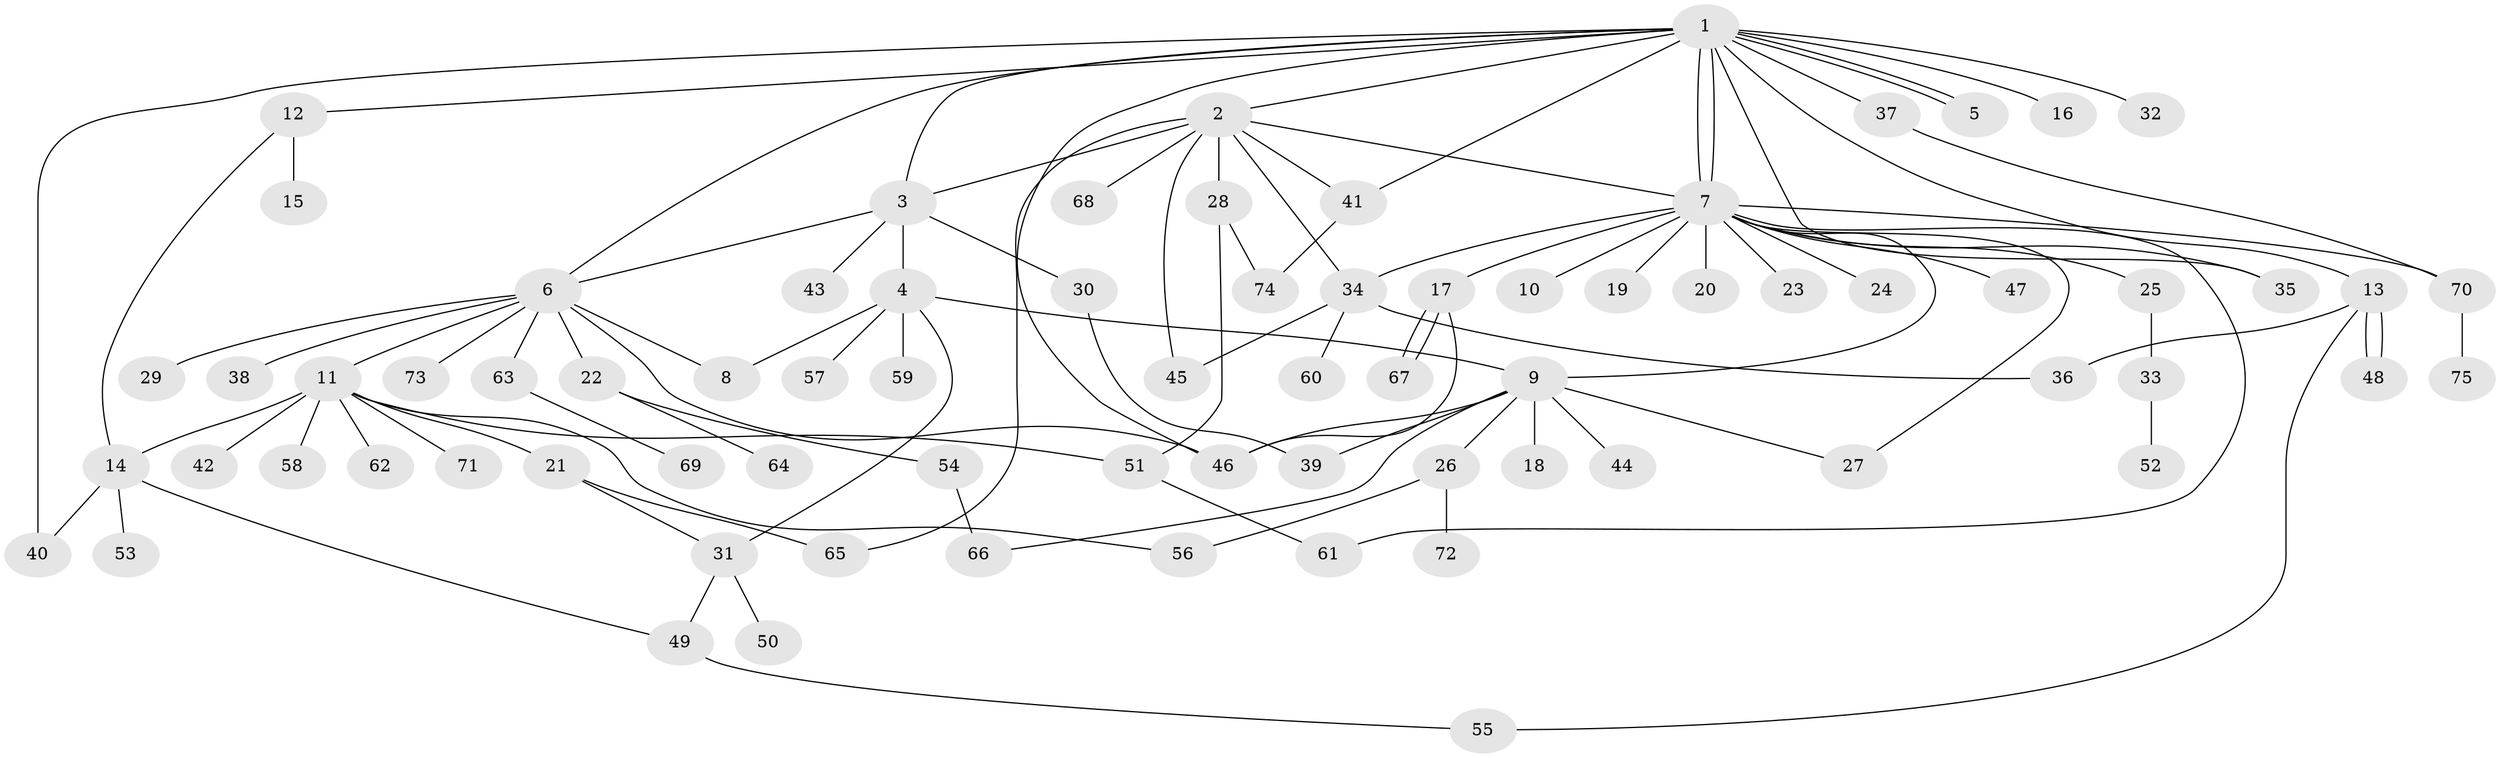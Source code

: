 // Generated by graph-tools (version 1.1) at 2025/35/03/09/25 02:35:48]
// undirected, 75 vertices, 105 edges
graph export_dot {
graph [start="1"]
  node [color=gray90,style=filled];
  1;
  2;
  3;
  4;
  5;
  6;
  7;
  8;
  9;
  10;
  11;
  12;
  13;
  14;
  15;
  16;
  17;
  18;
  19;
  20;
  21;
  22;
  23;
  24;
  25;
  26;
  27;
  28;
  29;
  30;
  31;
  32;
  33;
  34;
  35;
  36;
  37;
  38;
  39;
  40;
  41;
  42;
  43;
  44;
  45;
  46;
  47;
  48;
  49;
  50;
  51;
  52;
  53;
  54;
  55;
  56;
  57;
  58;
  59;
  60;
  61;
  62;
  63;
  64;
  65;
  66;
  67;
  68;
  69;
  70;
  71;
  72;
  73;
  74;
  75;
  1 -- 2;
  1 -- 3;
  1 -- 5;
  1 -- 5;
  1 -- 6;
  1 -- 7;
  1 -- 7;
  1 -- 12;
  1 -- 13;
  1 -- 16;
  1 -- 32;
  1 -- 35;
  1 -- 37;
  1 -- 40;
  1 -- 41;
  1 -- 46;
  2 -- 3;
  2 -- 7;
  2 -- 28;
  2 -- 34;
  2 -- 41;
  2 -- 45;
  2 -- 65;
  2 -- 68;
  3 -- 4;
  3 -- 6;
  3 -- 30;
  3 -- 43;
  4 -- 8;
  4 -- 9;
  4 -- 31;
  4 -- 57;
  4 -- 59;
  6 -- 8;
  6 -- 11;
  6 -- 22;
  6 -- 29;
  6 -- 38;
  6 -- 46;
  6 -- 63;
  6 -- 73;
  7 -- 9;
  7 -- 10;
  7 -- 17;
  7 -- 19;
  7 -- 20;
  7 -- 23;
  7 -- 24;
  7 -- 25;
  7 -- 27;
  7 -- 34;
  7 -- 35;
  7 -- 47;
  7 -- 61;
  7 -- 70;
  9 -- 18;
  9 -- 26;
  9 -- 27;
  9 -- 39;
  9 -- 44;
  9 -- 46;
  9 -- 66;
  11 -- 14;
  11 -- 21;
  11 -- 42;
  11 -- 51;
  11 -- 56;
  11 -- 58;
  11 -- 62;
  11 -- 71;
  12 -- 14;
  12 -- 15;
  13 -- 36;
  13 -- 48;
  13 -- 48;
  13 -- 55;
  14 -- 40;
  14 -- 49;
  14 -- 53;
  17 -- 46;
  17 -- 67;
  17 -- 67;
  21 -- 31;
  21 -- 65;
  22 -- 54;
  22 -- 64;
  25 -- 33;
  26 -- 56;
  26 -- 72;
  28 -- 51;
  28 -- 74;
  30 -- 39;
  31 -- 49;
  31 -- 50;
  33 -- 52;
  34 -- 36;
  34 -- 45;
  34 -- 60;
  37 -- 70;
  41 -- 74;
  49 -- 55;
  51 -- 61;
  54 -- 66;
  63 -- 69;
  70 -- 75;
}
